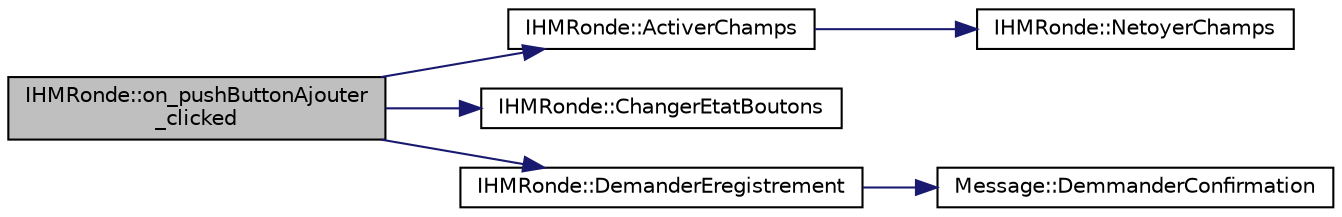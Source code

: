 digraph "IHMRonde::on_pushButtonAjouter_clicked"
{
 // LATEX_PDF_SIZE
  edge [fontname="Helvetica",fontsize="10",labelfontname="Helvetica",labelfontsize="10"];
  node [fontname="Helvetica",fontsize="10",shape=record];
  rankdir="LR";
  Node1 [label="IHMRonde::on_pushButtonAjouter\l_clicked",height=0.2,width=0.4,color="black", fillcolor="grey75", style="filled", fontcolor="black",tooltip="IHMRonde::on_pushButtonAjouter_clicked Lors du clic sur le bouton ajouter, on vérifie que la ronde ac..."];
  Node1 -> Node2 [color="midnightblue",fontsize="10",style="solid",fontname="Helvetica"];
  Node2 [label="IHMRonde::ActiverChamps",height=0.2,width=0.4,color="black", fillcolor="white", style="filled",URL="$class_i_h_m_ronde.html#af580fbf9bfcf627b96079082877055d0",tooltip="IHMRonde::ActiverChamps Active ou désactive le champ nom et les tableaux de l'ihm selon le paramètre,..."];
  Node2 -> Node3 [color="midnightblue",fontsize="10",style="solid",fontname="Helvetica"];
  Node3 [label="IHMRonde::NetoyerChamps",height=0.2,width=0.4,color="black", fillcolor="white", style="filled",URL="$class_i_h_m_ronde.html#aac9d3faac4128e12df55faf925974c01",tooltip="IHMRonde::NetoyerChamps Permet de vider le champs nom et le tableau déroulement de la ronde."];
  Node1 -> Node4 [color="midnightblue",fontsize="10",style="solid",fontname="Helvetica"];
  Node4 [label="IHMRonde::ChangerEtatBoutons",height=0.2,width=0.4,color="black", fillcolor="white", style="filled",URL="$class_i_h_m_ronde.html#aa77f91ead67565768795095ce170d5de",tooltip="IHMRonde::ChangerEtatBoutons Permet de changer l'état des boutons sur l'ihm."];
  Node1 -> Node5 [color="midnightblue",fontsize="10",style="solid",fontname="Helvetica"];
  Node5 [label="IHMRonde::DemanderEregistrement",height=0.2,width=0.4,color="black", fillcolor="white", style="filled",URL="$class_i_h_m_ronde.html#a5eb5f9a0c197e3103a97c2a1459e730d",tooltip="IHMRonde::DemanderEregistrement Demande a l'utilisteur si il souhaite continuer sans enregister ou an..."];
  Node5 -> Node6 [color="midnightblue",fontsize="10",style="solid",fontname="Helvetica"];
  Node6 [label="Message::DemmanderConfirmation",height=0.2,width=0.4,color="black", fillcolor="white", style="filled",URL="$class_message.html#a0c6e95e7b1707ed6ea924f14d5a8943f",tooltip="Message::DemmanderConfirmation."];
}
